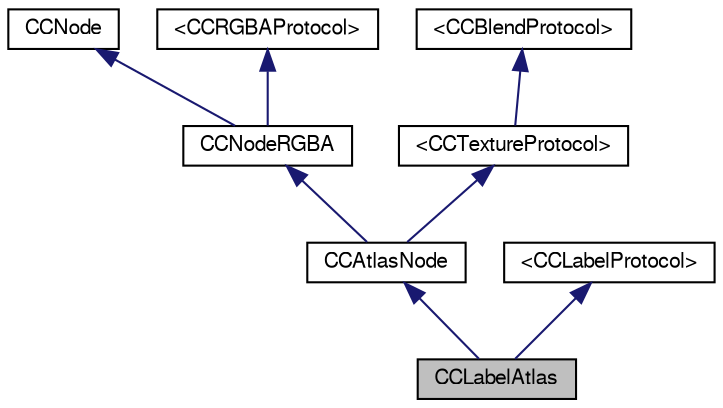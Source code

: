 digraph G
{
  bgcolor="transparent";
  edge [fontname="FreeSans",fontsize="10",labelfontname="FreeSans",labelfontsize="10"];
  node [fontname="FreeSans",fontsize="10",shape=record];
  Node1 [label="CCLabelAtlas",height=0.2,width=0.4,color="black", fillcolor="grey75", style="filled" fontcolor="black"];
  Node2 -> Node1 [dir="back",color="midnightblue",fontsize="10",style="solid",fontname="FreeSans"];
  Node2 [label="CCAtlasNode",height=0.2,width=0.4,color="black",URL="$interface_c_c_atlas_node.html"];
  Node3 -> Node2 [dir="back",color="midnightblue",fontsize="10",style="solid",fontname="FreeSans"];
  Node3 [label="CCNodeRGBA",height=0.2,width=0.4,color="black",URL="$interface_c_c_node_r_g_b_a.html"];
  Node4 -> Node3 [dir="back",color="midnightblue",fontsize="10",style="solid",fontname="FreeSans"];
  Node4 [label="CCNode",height=0.2,width=0.4,color="black",URL="$interface_c_c_node.html"];
  Node5 -> Node3 [dir="back",color="midnightblue",fontsize="10",style="solid",fontname="FreeSans"];
  Node5 [label="\<CCRGBAProtocol\>",height=0.2,width=0.4,color="black",URL="$protocol_c_c_r_g_b_a_protocol-p.html",tooltip="CC RGBA protocol."];
  Node6 -> Node2 [dir="back",color="midnightblue",fontsize="10",style="solid",fontname="FreeSans"];
  Node6 [label="\<CCTextureProtocol\>",height=0.2,width=0.4,color="black",URL="$protocol_c_c_texture_protocol-p.html"];
  Node7 -> Node6 [dir="back",color="midnightblue",fontsize="10",style="solid",fontname="FreeSans"];
  Node7 [label="\<CCBlendProtocol\>",height=0.2,width=0.4,color="black",URL="$protocol_c_c_blend_protocol-p.html"];
  Node8 -> Node1 [dir="back",color="midnightblue",fontsize="10",style="solid",fontname="FreeSans"];
  Node8 [label="\<CCLabelProtocol\>",height=0.2,width=0.4,color="black",URL="$protocol_c_c_label_protocol-p.html"];
}
